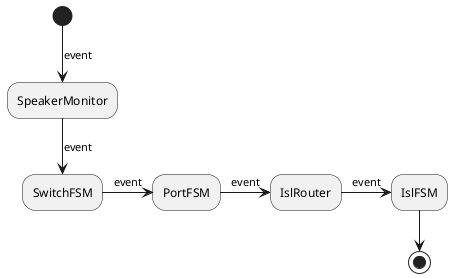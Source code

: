@startuml
(*) -d-> [event] SpeakerMonitor
-d-> [event] SwitchFSM
-r-> [event] PortFSM
-r-> [event] IslRouter
-r-> [event] IslFSM
-d-> (*)
@enduml

